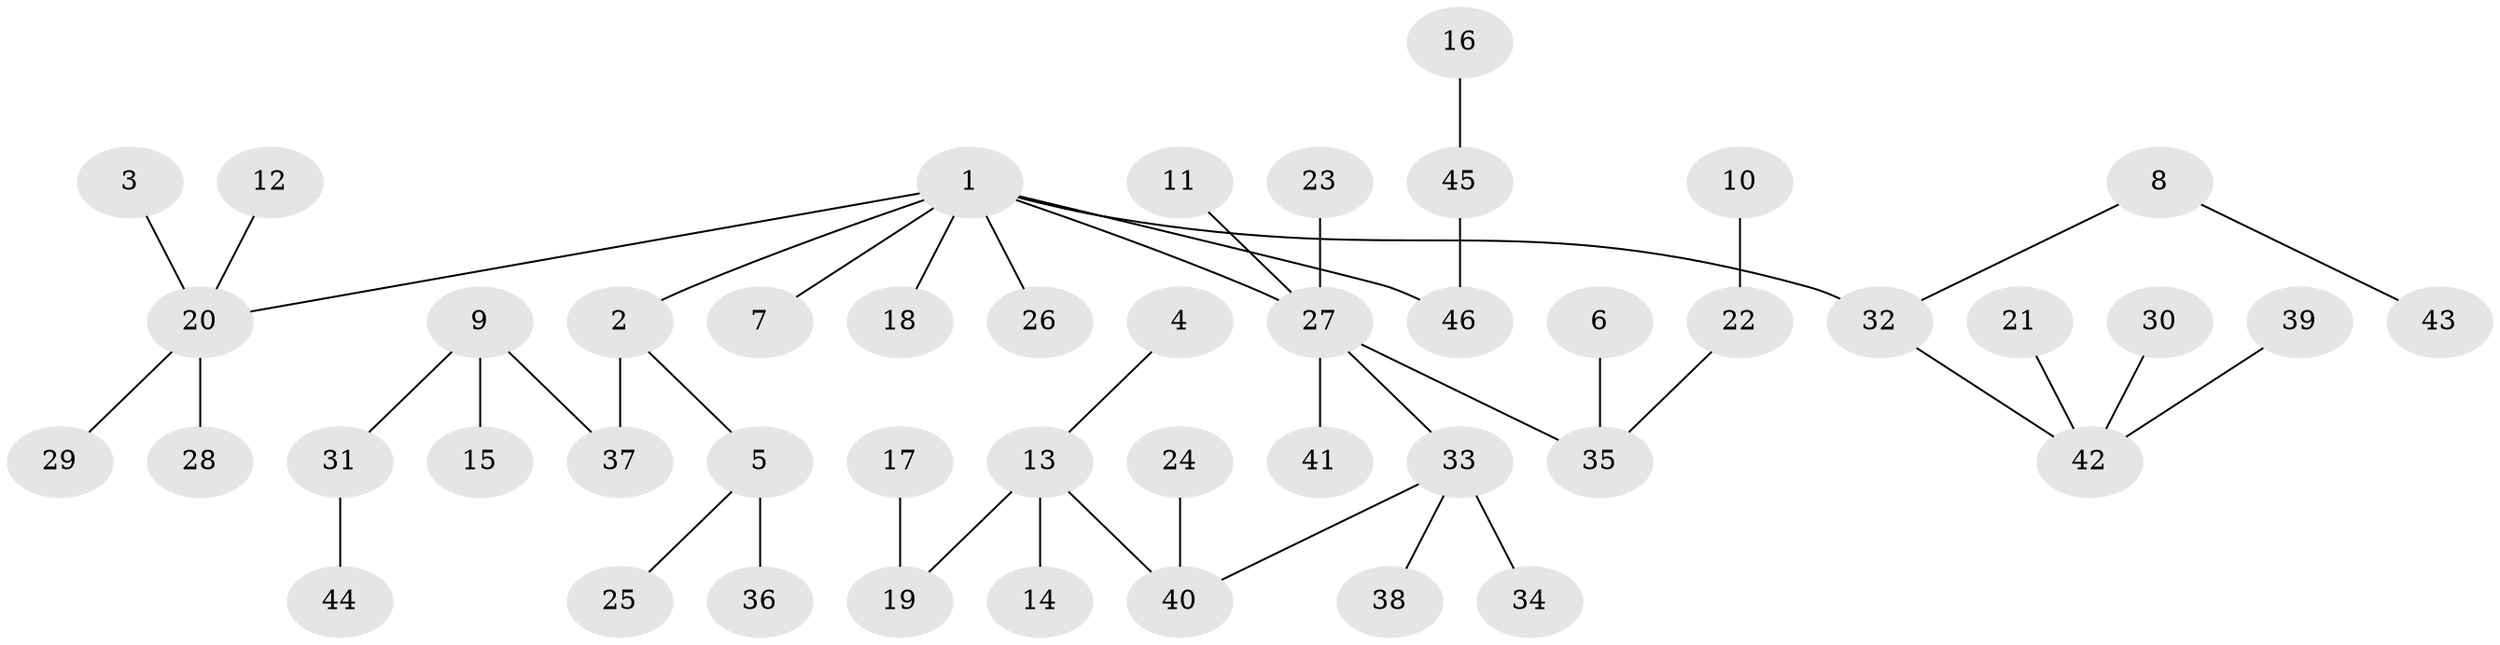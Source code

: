 // original degree distribution, {3: 0.12087912087912088, 7: 0.01098901098901099, 2: 0.15384615384615385, 4: 0.07692307692307693, 8: 0.01098901098901099, 6: 0.03296703296703297, 1: 0.5824175824175825, 5: 0.01098901098901099}
// Generated by graph-tools (version 1.1) at 2025/02/03/09/25 03:02:22]
// undirected, 46 vertices, 45 edges
graph export_dot {
graph [start="1"]
  node [color=gray90,style=filled];
  1;
  2;
  3;
  4;
  5;
  6;
  7;
  8;
  9;
  10;
  11;
  12;
  13;
  14;
  15;
  16;
  17;
  18;
  19;
  20;
  21;
  22;
  23;
  24;
  25;
  26;
  27;
  28;
  29;
  30;
  31;
  32;
  33;
  34;
  35;
  36;
  37;
  38;
  39;
  40;
  41;
  42;
  43;
  44;
  45;
  46;
  1 -- 2 [weight=1.0];
  1 -- 7 [weight=1.0];
  1 -- 18 [weight=1.0];
  1 -- 20 [weight=1.0];
  1 -- 26 [weight=1.0];
  1 -- 27 [weight=1.0];
  1 -- 32 [weight=1.0];
  1 -- 46 [weight=1.0];
  2 -- 5 [weight=1.0];
  2 -- 37 [weight=1.0];
  3 -- 20 [weight=1.0];
  4 -- 13 [weight=1.0];
  5 -- 25 [weight=1.0];
  5 -- 36 [weight=1.0];
  6 -- 35 [weight=1.0];
  8 -- 32 [weight=1.0];
  8 -- 43 [weight=1.0];
  9 -- 15 [weight=1.0];
  9 -- 31 [weight=1.0];
  9 -- 37 [weight=1.0];
  10 -- 22 [weight=1.0];
  11 -- 27 [weight=1.0];
  12 -- 20 [weight=1.0];
  13 -- 14 [weight=1.0];
  13 -- 19 [weight=1.0];
  13 -- 40 [weight=1.0];
  16 -- 45 [weight=1.0];
  17 -- 19 [weight=1.0];
  20 -- 28 [weight=1.0];
  20 -- 29 [weight=1.0];
  21 -- 42 [weight=1.0];
  22 -- 35 [weight=1.0];
  23 -- 27 [weight=1.0];
  24 -- 40 [weight=1.0];
  27 -- 33 [weight=1.0];
  27 -- 35 [weight=1.0];
  27 -- 41 [weight=1.0];
  30 -- 42 [weight=1.0];
  31 -- 44 [weight=1.0];
  32 -- 42 [weight=1.0];
  33 -- 34 [weight=1.0];
  33 -- 38 [weight=1.0];
  33 -- 40 [weight=1.0];
  39 -- 42 [weight=1.0];
  45 -- 46 [weight=1.0];
}
